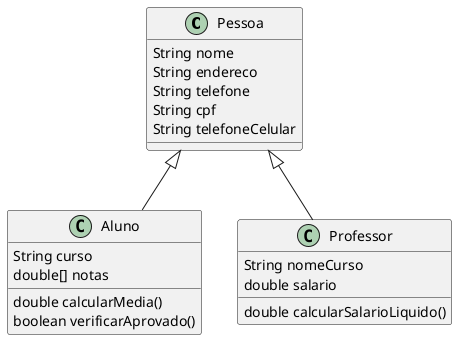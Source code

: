 @startuml
'https://plantuml.com/class-diagram

class Pessoa {
    String nome
    String endereco
    String telefone
    String cpf
    String telefoneCelular
}

class Aluno {
    String curso
    double[] notas
    double calcularMedia()
    boolean verificarAprovado()
}

class Professor {
    String nomeCurso
    double salario
    double calcularSalarioLiquido()
}

Pessoa <|-- Aluno
Pessoa <|-- Professor

@enduml